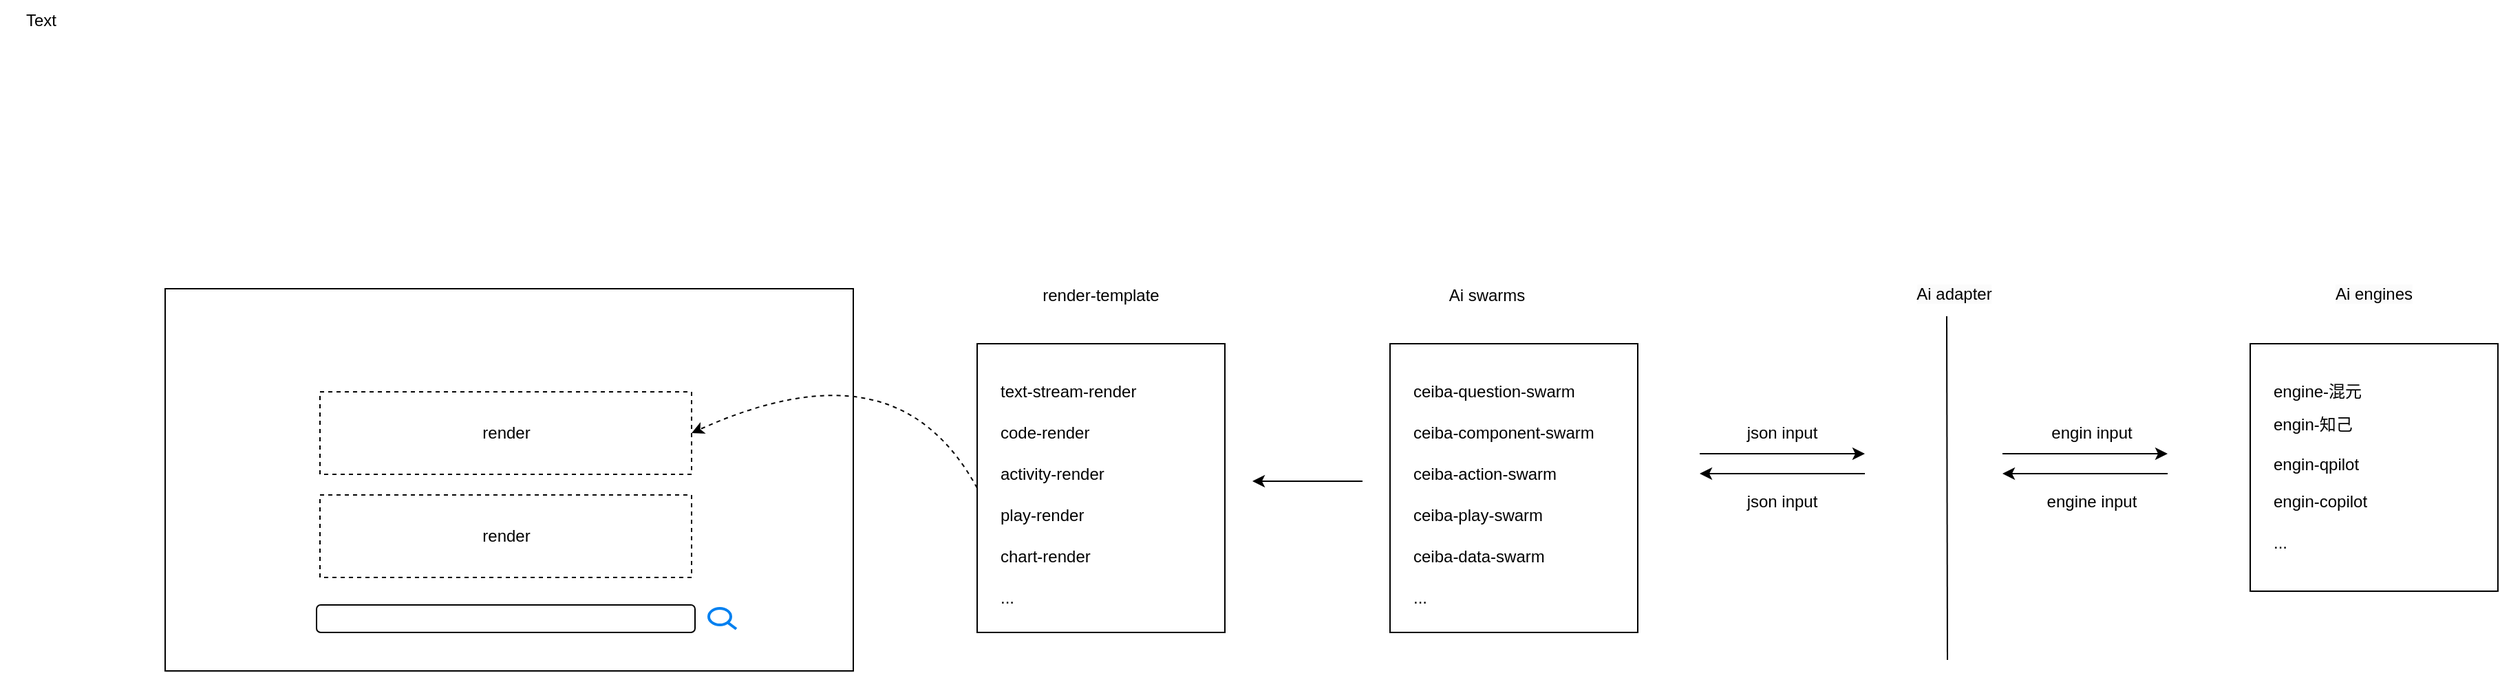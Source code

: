 <mxfile version="25.0.3">
  <diagram name="Page-1" id="4b6BJY21hST6GsSkPaJx">
    <mxGraphModel dx="2901" dy="1132" grid="1" gridSize="10" guides="1" tooltips="1" connect="1" arrows="1" fold="1" page="1" pageScale="1" pageWidth="827" pageHeight="1169" math="0" shadow="0">
      <root>
        <mxCell id="0" />
        <mxCell id="1" parent="0" />
        <mxCell id="_1E428SNobDCA7JHLl7G-14" value="" style="rounded=0;whiteSpace=wrap;html=1;" vertex="1" parent="1">
          <mxGeometry x="540" y="460" width="180" height="210" as="geometry" />
        </mxCell>
        <mxCell id="_1E428SNobDCA7JHLl7G-3" value="" style="endArrow=none;html=1;rounded=0;" edge="1" parent="1">
          <mxGeometry width="50" height="50" relative="1" as="geometry">
            <mxPoint x="945" y="690" as="sourcePoint" />
            <mxPoint x="944.5" y="440" as="targetPoint" />
          </mxGeometry>
        </mxCell>
        <mxCell id="_1E428SNobDCA7JHLl7G-7" value="Ai swarms" style="text;html=1;align=center;verticalAlign=middle;resizable=0;points=[];autosize=1;strokeColor=none;fillColor=none;" vertex="1" parent="1">
          <mxGeometry x="570" y="410" width="80" height="30" as="geometry" />
        </mxCell>
        <mxCell id="_1E428SNobDCA7JHLl7G-9" value="ceiba-component-swarm" style="text;html=1;align=left;verticalAlign=middle;resizable=0;points=[];autosize=1;strokeColor=none;fillColor=none;" vertex="1" parent="1">
          <mxGeometry x="555" y="510" width="150" height="30" as="geometry" />
        </mxCell>
        <mxCell id="_1E428SNobDCA7JHLl7G-10" value="ceiba-question-swarm" style="text;html=1;align=left;verticalAlign=middle;resizable=0;points=[];autosize=1;strokeColor=none;fillColor=none;" vertex="1" parent="1">
          <mxGeometry x="555" y="480" width="140" height="30" as="geometry" />
        </mxCell>
        <mxCell id="_1E428SNobDCA7JHLl7G-11" value="ceiba-action-swarm" style="text;html=1;align=left;verticalAlign=middle;resizable=0;points=[];autosize=1;strokeColor=none;fillColor=none;" vertex="1" parent="1">
          <mxGeometry x="555" y="540" width="130" height="30" as="geometry" />
        </mxCell>
        <mxCell id="_1E428SNobDCA7JHLl7G-12" value="ceiba-play-swarm" style="text;html=1;align=left;verticalAlign=middle;resizable=0;points=[];autosize=1;strokeColor=none;fillColor=none;" vertex="1" parent="1">
          <mxGeometry x="555" y="570" width="120" height="30" as="geometry" />
        </mxCell>
        <mxCell id="_1E428SNobDCA7JHLl7G-13" value="ceiba-data-swarm" style="text;html=1;align=left;verticalAlign=middle;resizable=0;points=[];autosize=1;strokeColor=none;fillColor=none;" vertex="1" parent="1">
          <mxGeometry x="555" y="600" width="120" height="30" as="geometry" />
        </mxCell>
        <mxCell id="_1E428SNobDCA7JHLl7G-15" value="..." style="text;html=1;align=left;verticalAlign=middle;resizable=0;points=[];autosize=1;strokeColor=none;fillColor=none;" vertex="1" parent="1">
          <mxGeometry x="555" y="630" width="30" height="30" as="geometry" />
        </mxCell>
        <mxCell id="_1E428SNobDCA7JHLl7G-16" value="json input" style="text;html=1;align=center;verticalAlign=middle;whiteSpace=wrap;rounded=0;" vertex="1" parent="1">
          <mxGeometry x="795" y="510" width="60" height="30" as="geometry" />
        </mxCell>
        <mxCell id="_1E428SNobDCA7JHLl7G-18" value="" style="endArrow=classic;html=1;rounded=0;" edge="1" parent="1">
          <mxGeometry width="50" height="50" relative="1" as="geometry">
            <mxPoint x="765" y="540" as="sourcePoint" />
            <mxPoint x="885" y="540" as="targetPoint" />
          </mxGeometry>
        </mxCell>
        <mxCell id="_1E428SNobDCA7JHLl7G-19" value="json input" style="text;html=1;align=center;verticalAlign=middle;whiteSpace=wrap;rounded=0;" vertex="1" parent="1">
          <mxGeometry x="795" y="560" width="60" height="30" as="geometry" />
        </mxCell>
        <mxCell id="_1E428SNobDCA7JHLl7G-20" value="" style="endArrow=classic;html=1;rounded=0;" edge="1" parent="1">
          <mxGeometry width="50" height="50" relative="1" as="geometry">
            <mxPoint x="885" y="554.5" as="sourcePoint" />
            <mxPoint x="765" y="554.5" as="targetPoint" />
          </mxGeometry>
        </mxCell>
        <mxCell id="_1E428SNobDCA7JHLl7G-21" value="engin input" style="text;html=1;align=center;verticalAlign=middle;whiteSpace=wrap;rounded=0;" vertex="1" parent="1">
          <mxGeometry x="1015" y="510" width="70" height="30" as="geometry" />
        </mxCell>
        <mxCell id="_1E428SNobDCA7JHLl7G-22" value="" style="endArrow=classic;html=1;rounded=0;" edge="1" parent="1">
          <mxGeometry width="50" height="50" relative="1" as="geometry">
            <mxPoint x="985" y="540" as="sourcePoint" />
            <mxPoint x="1105" y="540" as="targetPoint" />
          </mxGeometry>
        </mxCell>
        <mxCell id="_1E428SNobDCA7JHLl7G-23" value="engine input" style="text;html=1;align=center;verticalAlign=middle;whiteSpace=wrap;rounded=0;" vertex="1" parent="1">
          <mxGeometry x="1015" y="560" width="70" height="30" as="geometry" />
        </mxCell>
        <mxCell id="_1E428SNobDCA7JHLl7G-24" value="" style="endArrow=classic;html=1;rounded=0;" edge="1" parent="1">
          <mxGeometry width="50" height="50" relative="1" as="geometry">
            <mxPoint x="1105" y="554.5" as="sourcePoint" />
            <mxPoint x="985" y="554.5" as="targetPoint" />
          </mxGeometry>
        </mxCell>
        <mxCell id="_1E428SNobDCA7JHLl7G-25" value="" style="rounded=0;whiteSpace=wrap;html=1;" vertex="1" parent="1">
          <mxGeometry x="1165" y="460" width="180" height="180" as="geometry" />
        </mxCell>
        <mxCell id="_1E428SNobDCA7JHLl7G-26" value="engin-qpilot" style="text;html=1;align=left;verticalAlign=middle;resizable=0;points=[];autosize=1;strokeColor=none;fillColor=none;" vertex="1" parent="1">
          <mxGeometry x="1180" y="533" width="90" height="30" as="geometry" />
        </mxCell>
        <mxCell id="_1E428SNobDCA7JHLl7G-27" value="engine-混元" style="text;html=1;align=left;verticalAlign=middle;resizable=0;points=[];autosize=1;strokeColor=none;fillColor=none;" vertex="1" parent="1">
          <mxGeometry x="1180" y="480" width="90" height="30" as="geometry" />
        </mxCell>
        <mxCell id="_1E428SNobDCA7JHLl7G-28" value="engin-copilot" style="text;html=1;align=left;verticalAlign=middle;resizable=0;points=[];autosize=1;strokeColor=none;fillColor=none;" vertex="1" parent="1">
          <mxGeometry x="1180" y="560" width="90" height="30" as="geometry" />
        </mxCell>
        <mxCell id="_1E428SNobDCA7JHLl7G-31" value="..." style="text;html=1;align=left;verticalAlign=middle;resizable=0;points=[];autosize=1;strokeColor=none;fillColor=none;" vertex="1" parent="1">
          <mxGeometry x="1180" y="590" width="30" height="30" as="geometry" />
        </mxCell>
        <mxCell id="_1E428SNobDCA7JHLl7G-32" value="&lt;span style=&quot;color: rgb(0, 0, 0); font-family: Helvetica; font-size: 12px; font-style: normal; font-variant-ligatures: normal; font-variant-caps: normal; font-weight: 400; letter-spacing: normal; orphans: 2; text-indent: 0px; text-transform: none; widows: 2; word-spacing: 0px; -webkit-text-stroke-width: 0px; white-space: normal; background-color: rgb(251, 251, 251); text-decoration-thickness: initial; text-decoration-style: initial; text-decoration-color: initial; float: none; display: inline !important;&quot;&gt;Ai adapter&lt;/span&gt;" style="text;whiteSpace=wrap;html=1;align=center;" vertex="1" parent="1">
          <mxGeometry x="905" y="410" width="90" height="30" as="geometry" />
        </mxCell>
        <mxCell id="_1E428SNobDCA7JHLl7G-33" value="&lt;span style=&quot;color: rgb(0, 0, 0); font-family: Helvetica; font-size: 12px; font-style: normal; font-variant-ligatures: normal; font-variant-caps: normal; font-weight: 400; letter-spacing: normal; orphans: 2; text-indent: 0px; text-transform: none; widows: 2; word-spacing: 0px; -webkit-text-stroke-width: 0px; white-space: normal; background-color: rgb(251, 251, 251); text-decoration-thickness: initial; text-decoration-style: initial; text-decoration-color: initial; float: none; display: inline !important;&quot;&gt;Ai engines&lt;/span&gt;" style="text;whiteSpace=wrap;html=1;align=center;" vertex="1" parent="1">
          <mxGeometry x="1210" y="410" width="90" height="30" as="geometry" />
        </mxCell>
        <mxCell id="_1E428SNobDCA7JHLl7G-35" value="engin-知己" style="text;html=1;align=left;verticalAlign=middle;resizable=0;points=[];autosize=1;strokeColor=none;fillColor=none;" vertex="1" parent="1">
          <mxGeometry x="1180" y="504" width="80" height="30" as="geometry" />
        </mxCell>
        <mxCell id="_1E428SNobDCA7JHLl7G-36" value="" style="rounded=0;whiteSpace=wrap;html=1;" vertex="1" parent="1">
          <mxGeometry x="-350" y="420" width="500" height="278" as="geometry" />
        </mxCell>
        <mxCell id="_1E428SNobDCA7JHLl7G-38" value="" style="rounded=1;whiteSpace=wrap;html=1;rotation=0;" vertex="1" parent="1">
          <mxGeometry x="-240" y="650" width="275" height="20" as="geometry" />
        </mxCell>
        <mxCell id="_1E428SNobDCA7JHLl7G-39" value="" style="html=1;verticalLabelPosition=bottom;align=center;labelBackgroundColor=#ffffff;verticalAlign=top;strokeWidth=2;strokeColor=#0080F0;shadow=0;dashed=0;shape=mxgraph.ios7.icons.looking_glass;" vertex="1" parent="1">
          <mxGeometry x="45" y="652.5" width="20" height="15" as="geometry" />
        </mxCell>
        <mxCell id="_1E428SNobDCA7JHLl7G-40" value="render-template" style="text;html=1;align=center;verticalAlign=middle;whiteSpace=wrap;rounded=0;" vertex="1" parent="1">
          <mxGeometry x="270" y="410" width="120" height="30" as="geometry" />
        </mxCell>
        <mxCell id="_1E428SNobDCA7JHLl7G-41" value="" style="rounded=0;whiteSpace=wrap;html=1;" vertex="1" parent="1">
          <mxGeometry x="240" y="460" width="180" height="210" as="geometry" />
        </mxCell>
        <mxCell id="_1E428SNobDCA7JHLl7G-42" value="code-render" style="text;html=1;align=left;verticalAlign=middle;resizable=0;points=[];autosize=1;strokeColor=none;fillColor=none;" vertex="1" parent="1">
          <mxGeometry x="255" y="510" width="90" height="30" as="geometry" />
        </mxCell>
        <mxCell id="_1E428SNobDCA7JHLl7G-43" value="text-stream-render" style="text;html=1;align=left;verticalAlign=middle;resizable=0;points=[];autosize=1;strokeColor=none;fillColor=none;" vertex="1" parent="1">
          <mxGeometry x="255" y="480" width="120" height="30" as="geometry" />
        </mxCell>
        <mxCell id="_1E428SNobDCA7JHLl7G-44" value="activity-render" style="text;html=1;align=left;verticalAlign=middle;resizable=0;points=[];autosize=1;strokeColor=none;fillColor=none;" vertex="1" parent="1">
          <mxGeometry x="255" y="540" width="100" height="30" as="geometry" />
        </mxCell>
        <mxCell id="_1E428SNobDCA7JHLl7G-45" value="play-render" style="text;html=1;align=left;verticalAlign=middle;resizable=0;points=[];autosize=1;strokeColor=none;fillColor=none;" vertex="1" parent="1">
          <mxGeometry x="255" y="570" width="80" height="30" as="geometry" />
        </mxCell>
        <mxCell id="_1E428SNobDCA7JHLl7G-46" value="chart-render" style="text;html=1;align=left;verticalAlign=middle;resizable=0;points=[];autosize=1;strokeColor=none;fillColor=none;" vertex="1" parent="1">
          <mxGeometry x="255" y="600" width="90" height="30" as="geometry" />
        </mxCell>
        <mxCell id="_1E428SNobDCA7JHLl7G-47" value="..." style="text;html=1;align=left;verticalAlign=middle;resizable=0;points=[];autosize=1;strokeColor=none;fillColor=none;" vertex="1" parent="1">
          <mxGeometry x="255" y="630" width="30" height="30" as="geometry" />
        </mxCell>
        <mxCell id="_1E428SNobDCA7JHLl7G-48" value="" style="endArrow=classic;html=1;rounded=0;" edge="1" parent="1">
          <mxGeometry width="50" height="50" relative="1" as="geometry">
            <mxPoint x="520" y="560" as="sourcePoint" />
            <mxPoint x="440" y="560" as="targetPoint" />
          </mxGeometry>
        </mxCell>
        <mxCell id="_1E428SNobDCA7JHLl7G-49" value="Text" style="text;html=1;align=center;verticalAlign=middle;whiteSpace=wrap;rounded=0;" vertex="1" parent="1">
          <mxGeometry x="-470" y="210" width="60" height="30" as="geometry" />
        </mxCell>
        <mxCell id="_1E428SNobDCA7JHLl7G-50" value="render" style="rounded=0;whiteSpace=wrap;html=1;dashed=1;" vertex="1" parent="1">
          <mxGeometry x="-237.5" y="495" width="270" height="60" as="geometry" />
        </mxCell>
        <mxCell id="_1E428SNobDCA7JHLl7G-51" value="render" style="rounded=0;whiteSpace=wrap;html=1;dashed=1;" vertex="1" parent="1">
          <mxGeometry x="-237.5" y="570" width="270" height="60" as="geometry" />
        </mxCell>
        <mxCell id="_1E428SNobDCA7JHLl7G-53" value="" style="curved=1;endArrow=classic;html=1;rounded=0;exitX=0;exitY=0.5;exitDx=0;exitDy=0;entryX=1;entryY=0.5;entryDx=0;entryDy=0;dashed=1;" edge="1" parent="1" source="_1E428SNobDCA7JHLl7G-41" target="_1E428SNobDCA7JHLl7G-50">
          <mxGeometry width="50" height="50" relative="1" as="geometry">
            <mxPoint x="260" y="350" as="sourcePoint" />
            <mxPoint x="310" y="300" as="targetPoint" />
            <Array as="points">
              <mxPoint x="210" y="510" />
              <mxPoint x="110" y="490" />
            </Array>
          </mxGeometry>
        </mxCell>
      </root>
    </mxGraphModel>
  </diagram>
</mxfile>
